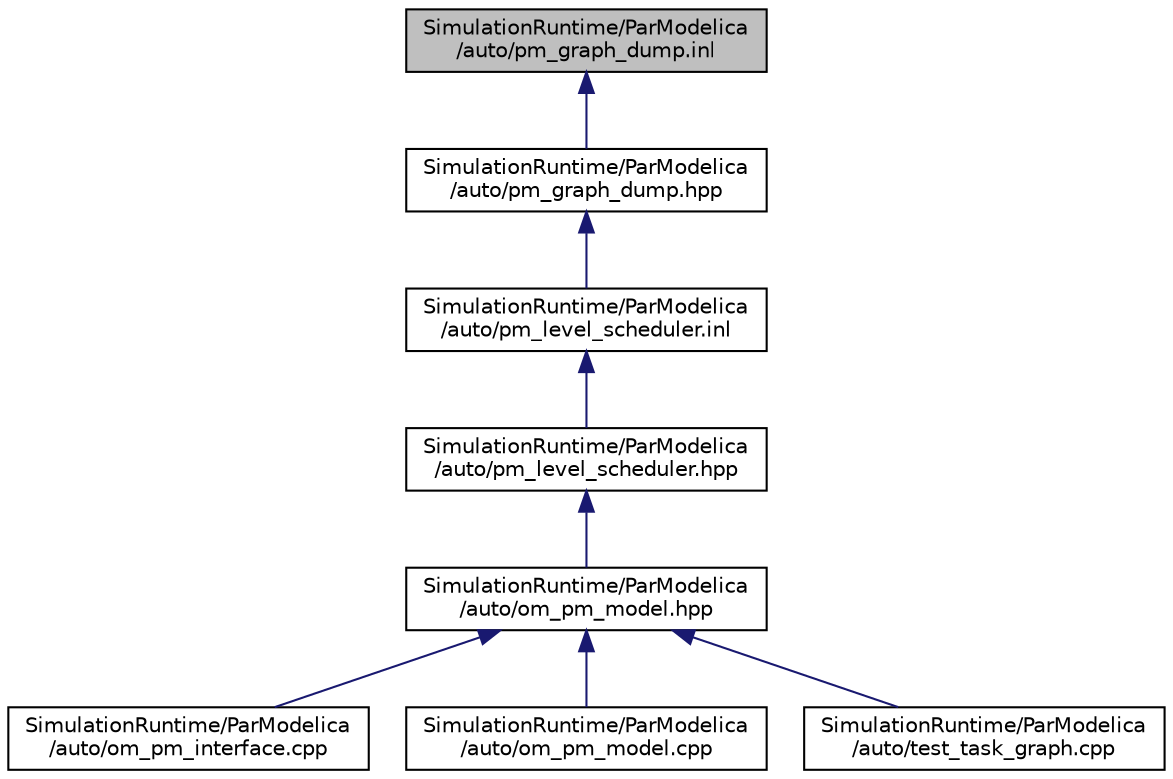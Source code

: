 digraph "SimulationRuntime/ParModelica/auto/pm_graph_dump.inl"
{
  edge [fontname="Helvetica",fontsize="10",labelfontname="Helvetica",labelfontsize="10"];
  node [fontname="Helvetica",fontsize="10",shape=record];
  Node4 [label="SimulationRuntime/ParModelica\l/auto/pm_graph_dump.inl",height=0.2,width=0.4,color="black", fillcolor="grey75", style="filled", fontcolor="black"];
  Node4 -> Node5 [dir="back",color="midnightblue",fontsize="10",style="solid",fontname="Helvetica"];
  Node5 [label="SimulationRuntime/ParModelica\l/auto/pm_graph_dump.hpp",height=0.2,width=0.4,color="black", fillcolor="white", style="filled",URL="$dc/d17/pm__graph__dump_8hpp.html"];
  Node5 -> Node6 [dir="back",color="midnightblue",fontsize="10",style="solid",fontname="Helvetica"];
  Node6 [label="SimulationRuntime/ParModelica\l/auto/pm_level_scheduler.inl",height=0.2,width=0.4,color="black", fillcolor="white", style="filled",URL="$dd/db7/pm__level__scheduler_8inl.html"];
  Node6 -> Node7 [dir="back",color="midnightblue",fontsize="10",style="solid",fontname="Helvetica"];
  Node7 [label="SimulationRuntime/ParModelica\l/auto/pm_level_scheduler.hpp",height=0.2,width=0.4,color="black", fillcolor="white", style="filled",URL="$d5/d9b/pm__level__scheduler_8hpp.html"];
  Node7 -> Node8 [dir="back",color="midnightblue",fontsize="10",style="solid",fontname="Helvetica"];
  Node8 [label="SimulationRuntime/ParModelica\l/auto/om_pm_model.hpp",height=0.2,width=0.4,color="black", fillcolor="white", style="filled",URL="$d2/dc4/om__pm__model_8hpp.html"];
  Node8 -> Node9 [dir="back",color="midnightblue",fontsize="10",style="solid",fontname="Helvetica"];
  Node9 [label="SimulationRuntime/ParModelica\l/auto/om_pm_interface.cpp",height=0.2,width=0.4,color="black", fillcolor="white", style="filled",URL="$d8/ddc/om__pm__interface_8cpp.html"];
  Node8 -> Node10 [dir="back",color="midnightblue",fontsize="10",style="solid",fontname="Helvetica"];
  Node10 [label="SimulationRuntime/ParModelica\l/auto/om_pm_model.cpp",height=0.2,width=0.4,color="black", fillcolor="white", style="filled",URL="$de/df1/om__pm__model_8cpp.html"];
  Node8 -> Node11 [dir="back",color="midnightblue",fontsize="10",style="solid",fontname="Helvetica"];
  Node11 [label="SimulationRuntime/ParModelica\l/auto/test_task_graph.cpp",height=0.2,width=0.4,color="black", fillcolor="white", style="filled",URL="$de/d58/test__task__graph_8cpp.html"];
}
